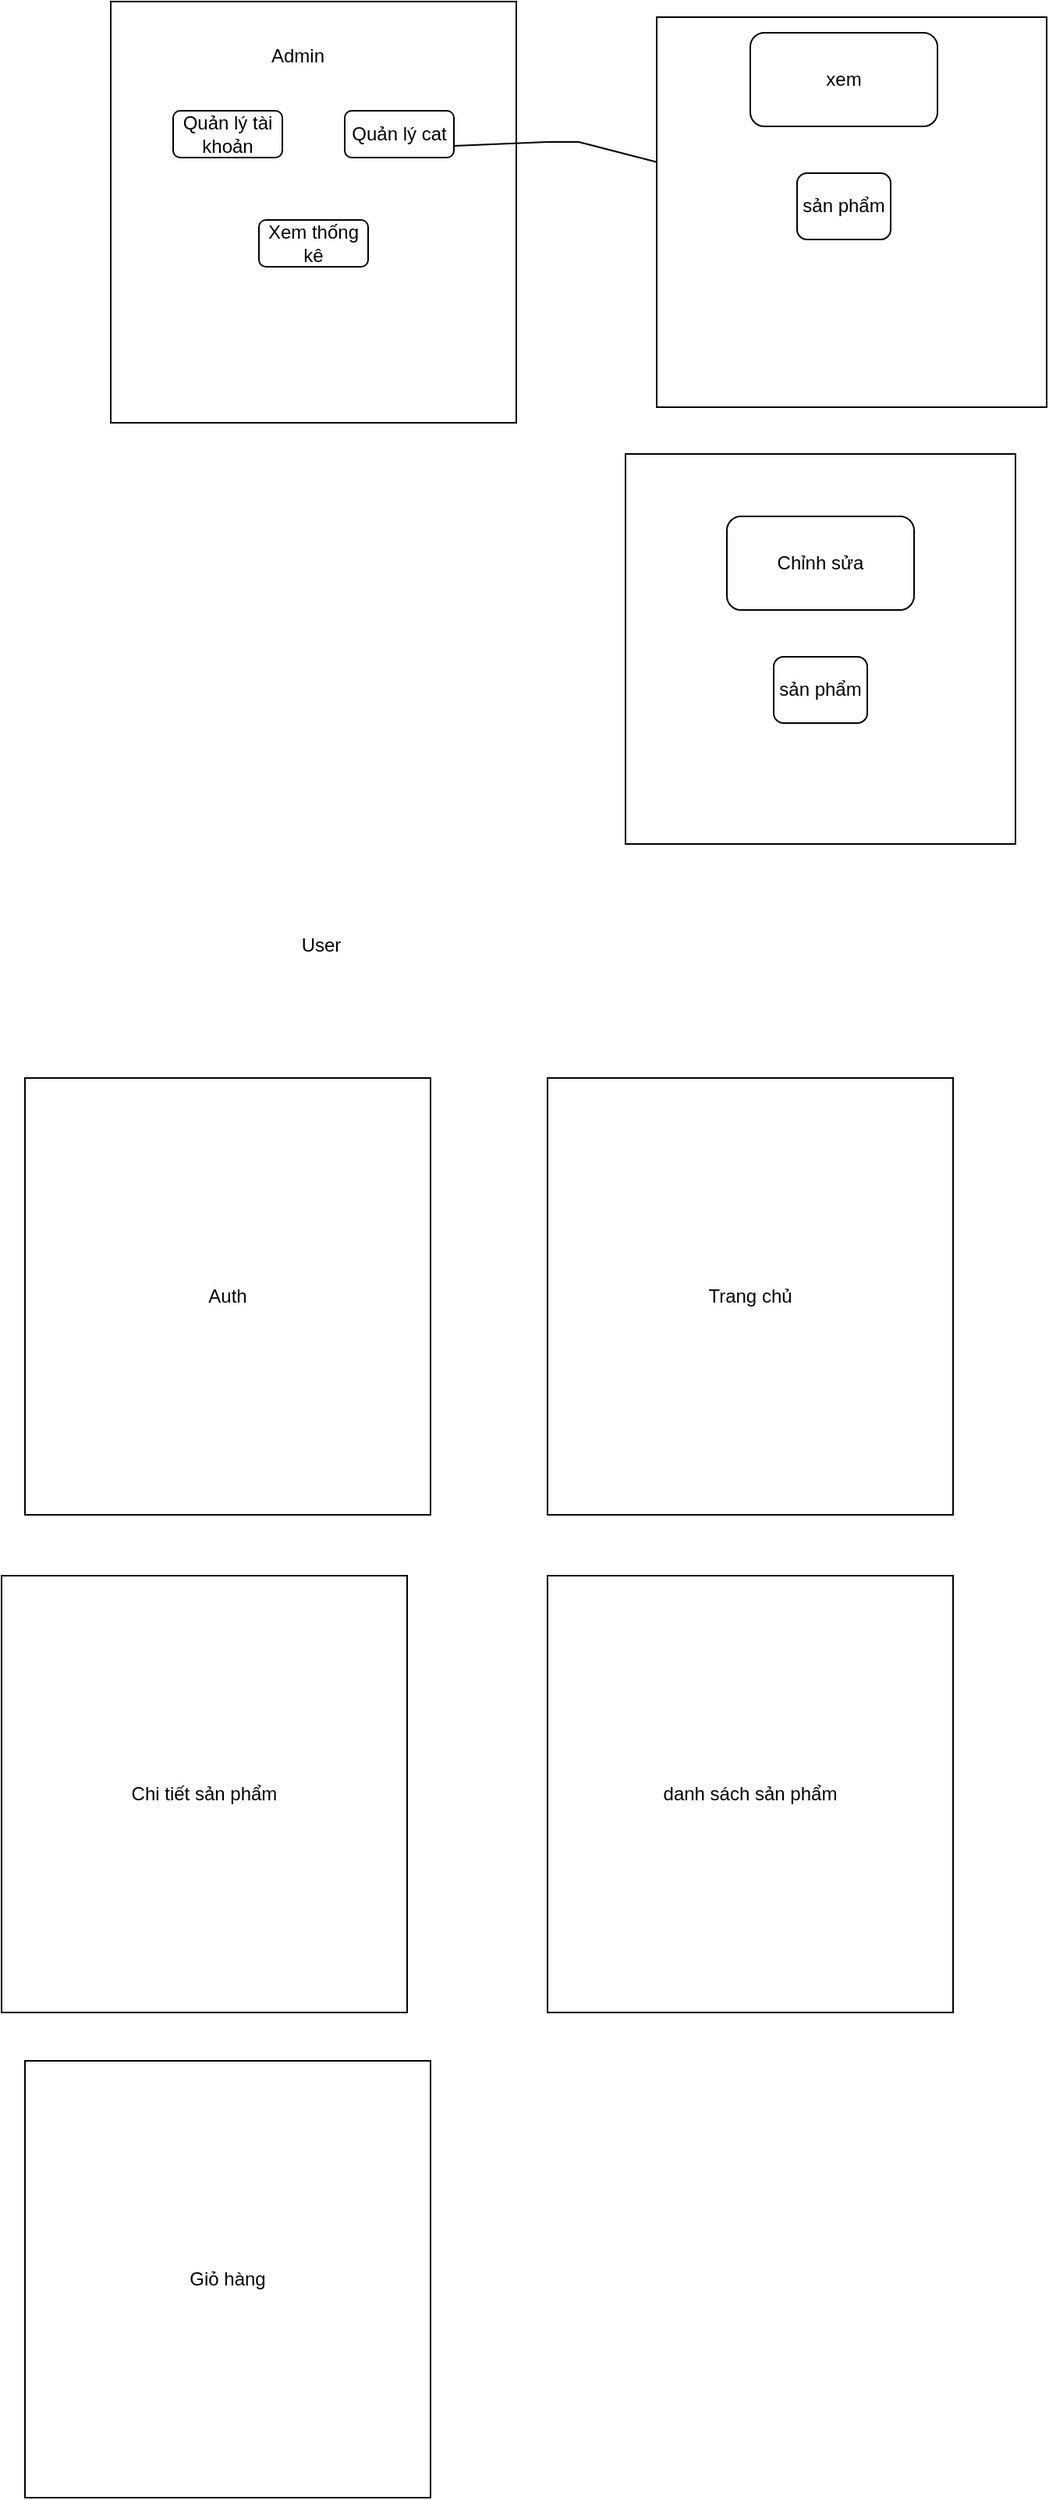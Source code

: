 <mxfile version="22.1.11" type="device">
  <diagram name="Page-1" id="h_01j-mmxJisuqh42Wl0">
    <mxGraphModel dx="1558" dy="788" grid="1" gridSize="10" guides="1" tooltips="1" connect="1" arrows="1" fold="1" page="1" pageScale="1" pageWidth="827" pageHeight="1169" math="0" shadow="0">
      <root>
        <mxCell id="0" />
        <mxCell id="1" parent="0" />
        <mxCell id="mMqJF--JG0tdVyxqiHZT-1" value="" style="rounded=0;whiteSpace=wrap;html=1;" vertex="1" parent="1">
          <mxGeometry x="180" y="160" width="260" height="270" as="geometry" />
        </mxCell>
        <mxCell id="mMqJF--JG0tdVyxqiHZT-2" value="Admin" style="text;html=1;strokeColor=none;fillColor=none;align=center;verticalAlign=middle;whiteSpace=wrap;rounded=0;" vertex="1" parent="1">
          <mxGeometry x="270" y="180" width="60" height="30" as="geometry" />
        </mxCell>
        <mxCell id="mMqJF--JG0tdVyxqiHZT-3" value="Quản lý tài khoản" style="rounded=1;whiteSpace=wrap;html=1;" vertex="1" parent="1">
          <mxGeometry x="220" y="230" width="70" height="30" as="geometry" />
        </mxCell>
        <mxCell id="mMqJF--JG0tdVyxqiHZT-4" value="Xem thống kê" style="rounded=1;whiteSpace=wrap;html=1;" vertex="1" parent="1">
          <mxGeometry x="275" y="300" width="70" height="30" as="geometry" />
        </mxCell>
        <mxCell id="mMqJF--JG0tdVyxqiHZT-5" value="Quản lý cat&lt;br&gt;" style="rounded=1;whiteSpace=wrap;html=1;" vertex="1" parent="1">
          <mxGeometry x="330" y="230" width="70" height="30" as="geometry" />
        </mxCell>
        <mxCell id="mMqJF--JG0tdVyxqiHZT-6" value="" style="endArrow=none;html=1;rounded=0;exitX=1;exitY=0.75;exitDx=0;exitDy=0;" edge="1" parent="1" source="mMqJF--JG0tdVyxqiHZT-5" target="mMqJF--JG0tdVyxqiHZT-7">
          <mxGeometry width="50" height="50" relative="1" as="geometry">
            <mxPoint x="450" y="280" as="sourcePoint" />
            <mxPoint x="530" y="230" as="targetPoint" />
            <Array as="points">
              <mxPoint x="460" y="250" />
              <mxPoint x="480" y="250" />
            </Array>
          </mxGeometry>
        </mxCell>
        <mxCell id="mMqJF--JG0tdVyxqiHZT-7" value="" style="whiteSpace=wrap;html=1;aspect=fixed;" vertex="1" parent="1">
          <mxGeometry x="530" y="170" width="250" height="250" as="geometry" />
        </mxCell>
        <mxCell id="mMqJF--JG0tdVyxqiHZT-8" value="sản phẩm" style="rounded=1;whiteSpace=wrap;html=1;" vertex="1" parent="1">
          <mxGeometry x="620" y="270" width="60" height="42.5" as="geometry" />
        </mxCell>
        <mxCell id="mMqJF--JG0tdVyxqiHZT-9" value="xem" style="rounded=1;whiteSpace=wrap;html=1;" vertex="1" parent="1">
          <mxGeometry x="590" y="180" width="120" height="60" as="geometry" />
        </mxCell>
        <mxCell id="mMqJF--JG0tdVyxqiHZT-12" value="" style="whiteSpace=wrap;html=1;aspect=fixed;" vertex="1" parent="1">
          <mxGeometry x="510" y="450" width="250" height="250" as="geometry" />
        </mxCell>
        <mxCell id="mMqJF--JG0tdVyxqiHZT-13" value="sản phẩm" style="rounded=1;whiteSpace=wrap;html=1;" vertex="1" parent="1">
          <mxGeometry x="605" y="580" width="60" height="42.5" as="geometry" />
        </mxCell>
        <mxCell id="mMqJF--JG0tdVyxqiHZT-14" value="Chỉnh sửa" style="rounded=1;whiteSpace=wrap;html=1;" vertex="1" parent="1">
          <mxGeometry x="575" y="490" width="120" height="60" as="geometry" />
        </mxCell>
        <mxCell id="mMqJF--JG0tdVyxqiHZT-16" value="Auth" style="rounded=0;whiteSpace=wrap;html=1;" vertex="1" parent="1">
          <mxGeometry x="125" y="850" width="260" height="280" as="geometry" />
        </mxCell>
        <mxCell id="mMqJF--JG0tdVyxqiHZT-17" value="User" style="text;html=1;strokeColor=none;fillColor=none;align=center;verticalAlign=middle;whiteSpace=wrap;rounded=0;" vertex="1" parent="1">
          <mxGeometry x="285" y="750" width="60" height="30" as="geometry" />
        </mxCell>
        <mxCell id="mMqJF--JG0tdVyxqiHZT-18" value="Trang chủ" style="rounded=0;whiteSpace=wrap;html=1;" vertex="1" parent="1">
          <mxGeometry x="460" y="850" width="260" height="280" as="geometry" />
        </mxCell>
        <mxCell id="mMqJF--JG0tdVyxqiHZT-19" value="danh sách sản phẩm" style="rounded=0;whiteSpace=wrap;html=1;" vertex="1" parent="1">
          <mxGeometry x="460" y="1169" width="260" height="280" as="geometry" />
        </mxCell>
        <mxCell id="mMqJF--JG0tdVyxqiHZT-20" value="Chi tiết sản phẩm" style="rounded=0;whiteSpace=wrap;html=1;" vertex="1" parent="1">
          <mxGeometry x="110" y="1169" width="260" height="280" as="geometry" />
        </mxCell>
        <mxCell id="mMqJF--JG0tdVyxqiHZT-21" value="Giỏ hàng" style="rounded=0;whiteSpace=wrap;html=1;" vertex="1" parent="1">
          <mxGeometry x="125" y="1480" width="260" height="280" as="geometry" />
        </mxCell>
      </root>
    </mxGraphModel>
  </diagram>
</mxfile>
